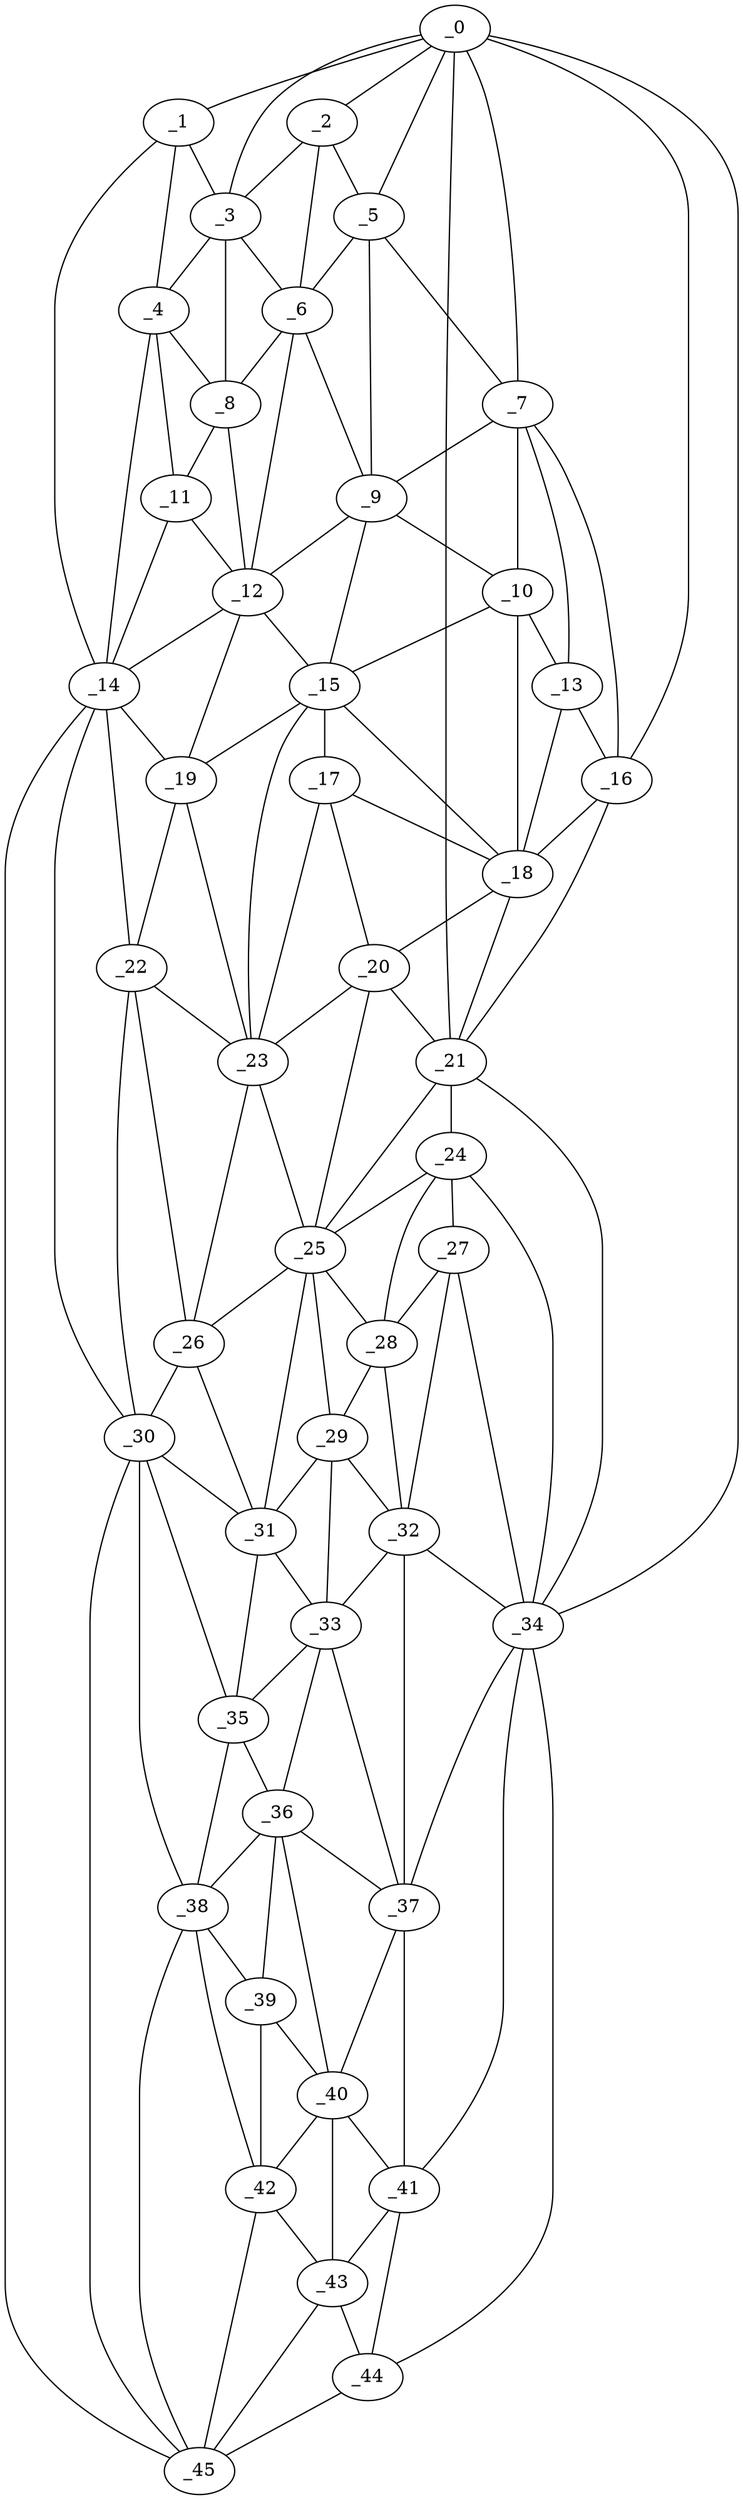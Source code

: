 graph "obj79__45.gxl" {
	_0	 [x=5,
		y=73];
	_1	 [x=7,
		y=37];
	_0 -- _1	 [valence=1];
	_2	 [x=13,
		y=71];
	_0 -- _2	 [valence=1];
	_3	 [x=16,
		y=57];
	_0 -- _3	 [valence=1];
	_5	 [x=22,
		y=74];
	_0 -- _5	 [valence=1];
	_7	 [x=26,
		y=75];
	_0 -- _7	 [valence=2];
	_16	 [x=46,
		y=82];
	_0 -- _16	 [valence=1];
	_21	 [x=55,
		y=86];
	_0 -- _21	 [valence=1];
	_34	 [x=90,
		y=101];
	_0 -- _34	 [valence=1];
	_1 -- _3	 [valence=2];
	_4	 [x=20,
		y=36];
	_1 -- _4	 [valence=1];
	_14	 [x=41,
		y=25];
	_1 -- _14	 [valence=1];
	_2 -- _3	 [valence=2];
	_2 -- _5	 [valence=2];
	_6	 [x=23,
		y=59];
	_2 -- _6	 [valence=1];
	_3 -- _4	 [valence=2];
	_3 -- _6	 [valence=1];
	_8	 [x=27,
		y=38];
	_3 -- _8	 [valence=2];
	_4 -- _8	 [valence=2];
	_11	 [x=36,
		y=34];
	_4 -- _11	 [valence=2];
	_4 -- _14	 [valence=2];
	_5 -- _6	 [valence=1];
	_5 -- _7	 [valence=1];
	_9	 [x=31,
		y=65];
	_5 -- _9	 [valence=2];
	_6 -- _8	 [valence=2];
	_6 -- _9	 [valence=2];
	_12	 [x=40,
		y=41];
	_6 -- _12	 [valence=1];
	_7 -- _9	 [valence=2];
	_10	 [x=35,
		y=74];
	_7 -- _10	 [valence=2];
	_13	 [x=40,
		y=79];
	_7 -- _13	 [valence=2];
	_7 -- _16	 [valence=1];
	_8 -- _11	 [valence=2];
	_8 -- _12	 [valence=1];
	_9 -- _10	 [valence=2];
	_9 -- _12	 [valence=2];
	_15	 [x=42,
		y=66];
	_9 -- _15	 [valence=2];
	_10 -- _13	 [valence=1];
	_10 -- _15	 [valence=2];
	_18	 [x=47,
		y=73];
	_10 -- _18	 [valence=2];
	_11 -- _12	 [valence=2];
	_11 -- _14	 [valence=2];
	_12 -- _14	 [valence=2];
	_12 -- _15	 [valence=1];
	_19	 [x=53,
		y=41];
	_12 -- _19	 [valence=2];
	_13 -- _16	 [valence=1];
	_13 -- _18	 [valence=2];
	_14 -- _19	 [valence=1];
	_22	 [x=62,
		y=42];
	_14 -- _22	 [valence=2];
	_30	 [x=77,
		y=47];
	_14 -- _30	 [valence=1];
	_45	 [x=125,
		y=51];
	_14 -- _45	 [valence=1];
	_17	 [x=47,
		y=69];
	_15 -- _17	 [valence=1];
	_15 -- _18	 [valence=2];
	_15 -- _19	 [valence=1];
	_23	 [x=62,
		y=49];
	_15 -- _23	 [valence=2];
	_16 -- _18	 [valence=2];
	_16 -- _21	 [valence=2];
	_17 -- _18	 [valence=1];
	_20	 [x=54,
		y=70];
	_17 -- _20	 [valence=2];
	_17 -- _23	 [valence=2];
	_18 -- _20	 [valence=1];
	_18 -- _21	 [valence=1];
	_19 -- _22	 [valence=2];
	_19 -- _23	 [valence=1];
	_20 -- _21	 [valence=2];
	_20 -- _23	 [valence=1];
	_25	 [x=65,
		y=73];
	_20 -- _25	 [valence=1];
	_24	 [x=63,
		y=88];
	_21 -- _24	 [valence=1];
	_21 -- _25	 [valence=2];
	_21 -- _34	 [valence=2];
	_22 -- _23	 [valence=2];
	_26	 [x=70,
		y=51];
	_22 -- _26	 [valence=1];
	_22 -- _30	 [valence=2];
	_23 -- _25	 [valence=1];
	_23 -- _26	 [valence=2];
	_24 -- _25	 [valence=2];
	_27	 [x=73,
		y=91];
	_24 -- _27	 [valence=2];
	_28	 [x=74,
		y=82];
	_24 -- _28	 [valence=2];
	_24 -- _34	 [valence=2];
	_25 -- _26	 [valence=1];
	_25 -- _28	 [valence=1];
	_29	 [x=75,
		y=78];
	_25 -- _29	 [valence=2];
	_31	 [x=80,
		y=54];
	_25 -- _31	 [valence=2];
	_26 -- _30	 [valence=1];
	_26 -- _31	 [valence=2];
	_27 -- _28	 [valence=2];
	_32	 [x=81,
		y=78];
	_27 -- _32	 [valence=2];
	_27 -- _34	 [valence=2];
	_28 -- _29	 [valence=2];
	_28 -- _32	 [valence=2];
	_29 -- _31	 [valence=1];
	_29 -- _32	 [valence=2];
	_33	 [x=90,
		y=64];
	_29 -- _33	 [valence=2];
	_30 -- _31	 [valence=2];
	_35	 [x=91,
		y=52];
	_30 -- _35	 [valence=2];
	_38	 [x=101,
		y=53];
	_30 -- _38	 [valence=1];
	_30 -- _45	 [valence=2];
	_31 -- _33	 [valence=2];
	_31 -- _35	 [valence=1];
	_32 -- _33	 [valence=2];
	_32 -- _34	 [valence=2];
	_37	 [x=99,
		y=74];
	_32 -- _37	 [valence=2];
	_33 -- _35	 [valence=1];
	_36	 [x=98,
		y=64];
	_33 -- _36	 [valence=2];
	_33 -- _37	 [valence=1];
	_34 -- _37	 [valence=1];
	_41	 [x=109,
		y=82];
	_34 -- _41	 [valence=1];
	_44	 [x=123,
		y=87];
	_34 -- _44	 [valence=1];
	_35 -- _36	 [valence=2];
	_35 -- _38	 [valence=1];
	_36 -- _37	 [valence=2];
	_36 -- _38	 [valence=2];
	_39	 [x=105,
		y=62];
	_36 -- _39	 [valence=2];
	_40	 [x=106,
		y=69];
	_36 -- _40	 [valence=2];
	_37 -- _40	 [valence=2];
	_37 -- _41	 [valence=2];
	_38 -- _39	 [valence=2];
	_42	 [x=111,
		y=56];
	_38 -- _42	 [valence=2];
	_38 -- _45	 [valence=2];
	_39 -- _40	 [valence=2];
	_39 -- _42	 [valence=2];
	_40 -- _41	 [valence=1];
	_40 -- _42	 [valence=1];
	_43	 [x=122,
		y=66];
	_40 -- _43	 [valence=2];
	_41 -- _43	 [valence=2];
	_41 -- _44	 [valence=1];
	_42 -- _43	 [valence=2];
	_42 -- _45	 [valence=2];
	_43 -- _44	 [valence=2];
	_43 -- _45	 [valence=1];
	_44 -- _45	 [valence=1];
}
